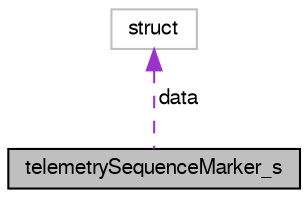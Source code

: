 digraph "telemetrySequenceMarker_s"
{
  edge [fontname="FreeSans",fontsize="10",labelfontname="FreeSans",labelfontsize="10"];
  node [fontname="FreeSans",fontsize="10",shape=record];
  Node1 [label="telemetrySequenceMarker_s",height=0.2,width=0.4,color="black", fillcolor="grey75", style="filled", fontcolor="black"];
  Node2 -> Node1 [dir="back",color="darkorchid3",fontsize="10",style="dashed",label=" data" ,fontname="FreeSans"];
  Node2 [label="struct",height=0.2,width=0.4,color="grey75", fillcolor="white", style="filled"];
}
